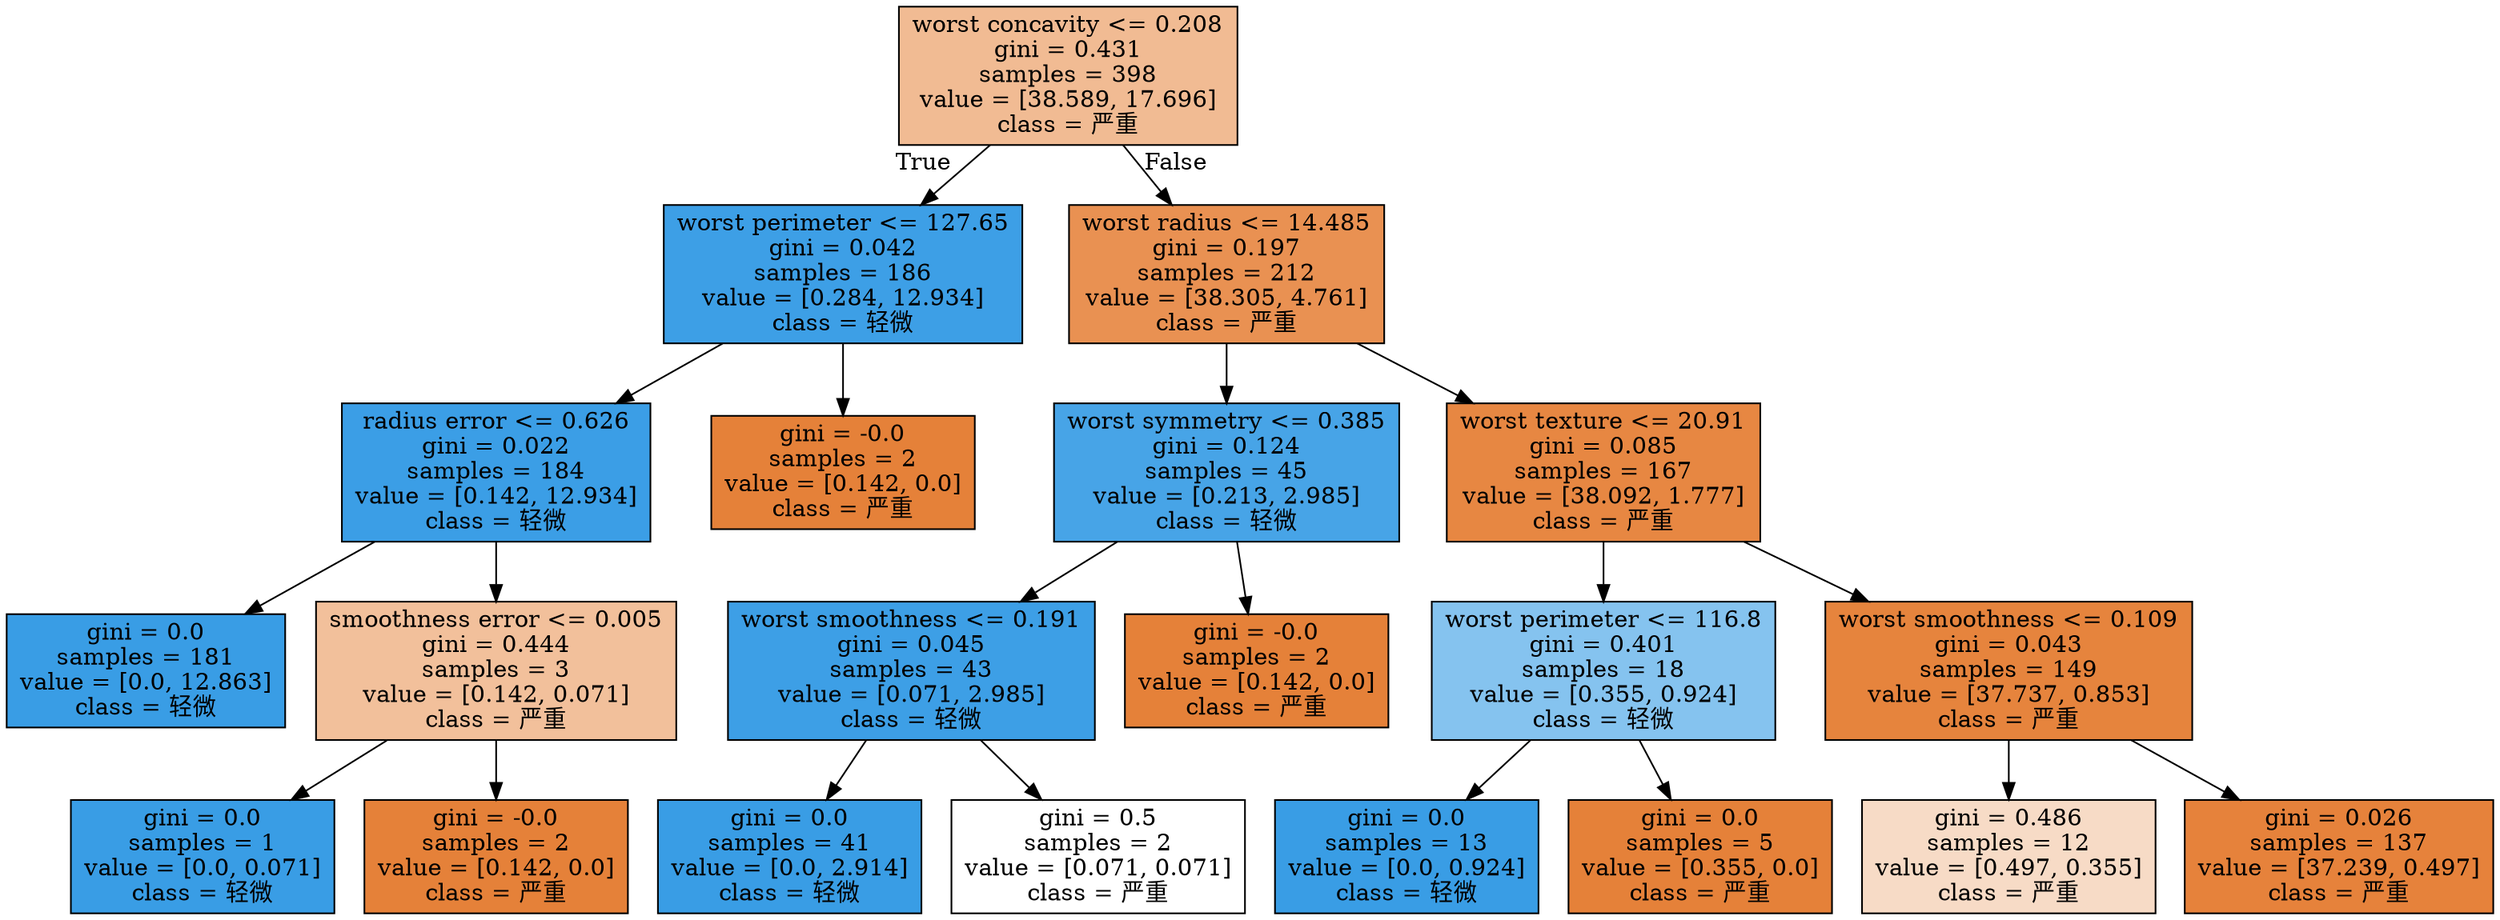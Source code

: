 digraph Tree {
node [shape=box, style="filled", color="black"] ;
0 [label="worst concavity <= 0.208\ngini = 0.431\nsamples = 398\nvalue = [38.589, 17.696]\nclass = 严重", fillcolor="#e581398a"] ;
1 [label="worst perimeter <= 127.65\ngini = 0.042\nsamples = 186\nvalue = [0.284, 12.934]\nclass = 轻微", fillcolor="#399de5f9"] ;
0 -> 1 [labeldistance=2.5, labelangle=45, headlabel="True"] ;
2 [label="radius error <= 0.626\ngini = 0.022\nsamples = 184\nvalue = [0.142, 12.934]\nclass = 轻微", fillcolor="#399de5fc"] ;
1 -> 2 ;
3 [label="gini = 0.0\nsamples = 181\nvalue = [0.0, 12.863]\nclass = 轻微", fillcolor="#399de5ff"] ;
2 -> 3 ;
4 [label="smoothness error <= 0.005\ngini = 0.444\nsamples = 3\nvalue = [0.142, 0.071]\nclass = 严重", fillcolor="#e5813980"] ;
2 -> 4 ;
5 [label="gini = 0.0\nsamples = 1\nvalue = [0.0, 0.071]\nclass = 轻微", fillcolor="#399de5ff"] ;
4 -> 5 ;
6 [label="gini = -0.0\nsamples = 2\nvalue = [0.142, 0.0]\nclass = 严重", fillcolor="#e58139ff"] ;
4 -> 6 ;
7 [label="gini = -0.0\nsamples = 2\nvalue = [0.142, 0.0]\nclass = 严重", fillcolor="#e58139ff"] ;
1 -> 7 ;
8 [label="worst radius <= 14.485\ngini = 0.197\nsamples = 212\nvalue = [38.305, 4.761]\nclass = 严重", fillcolor="#e58139df"] ;
0 -> 8 [labeldistance=2.5, labelangle=-45, headlabel="False"] ;
9 [label="worst symmetry <= 0.385\ngini = 0.124\nsamples = 45\nvalue = [0.213, 2.985]\nclass = 轻微", fillcolor="#399de5ed"] ;
8 -> 9 ;
10 [label="worst smoothness <= 0.191\ngini = 0.045\nsamples = 43\nvalue = [0.071, 2.985]\nclass = 轻微", fillcolor="#399de5f9"] ;
9 -> 10 ;
11 [label="gini = 0.0\nsamples = 41\nvalue = [0.0, 2.914]\nclass = 轻微", fillcolor="#399de5ff"] ;
10 -> 11 ;
12 [label="gini = 0.5\nsamples = 2\nvalue = [0.071, 0.071]\nclass = 严重", fillcolor="#e5813900"] ;
10 -> 12 ;
13 [label="gini = -0.0\nsamples = 2\nvalue = [0.142, 0.0]\nclass = 严重", fillcolor="#e58139ff"] ;
9 -> 13 ;
14 [label="worst texture <= 20.91\ngini = 0.085\nsamples = 167\nvalue = [38.092, 1.777]\nclass = 严重", fillcolor="#e58139f3"] ;
8 -> 14 ;
15 [label="worst perimeter <= 116.8\ngini = 0.401\nsamples = 18\nvalue = [0.355, 0.924]\nclass = 轻微", fillcolor="#399de59d"] ;
14 -> 15 ;
16 [label="gini = 0.0\nsamples = 13\nvalue = [0.0, 0.924]\nclass = 轻微", fillcolor="#399de5ff"] ;
15 -> 16 ;
17 [label="gini = 0.0\nsamples = 5\nvalue = [0.355, 0.0]\nclass = 严重", fillcolor="#e58139ff"] ;
15 -> 17 ;
18 [label="worst smoothness <= 0.109\ngini = 0.043\nsamples = 149\nvalue = [37.737, 0.853]\nclass = 严重", fillcolor="#e58139f9"] ;
14 -> 18 ;
19 [label="gini = 0.486\nsamples = 12\nvalue = [0.497, 0.355]\nclass = 严重", fillcolor="#e5813949"] ;
18 -> 19 ;
20 [label="gini = 0.026\nsamples = 137\nvalue = [37.239, 0.497]\nclass = 严重", fillcolor="#e58139fc"] ;
18 -> 20 ;
}